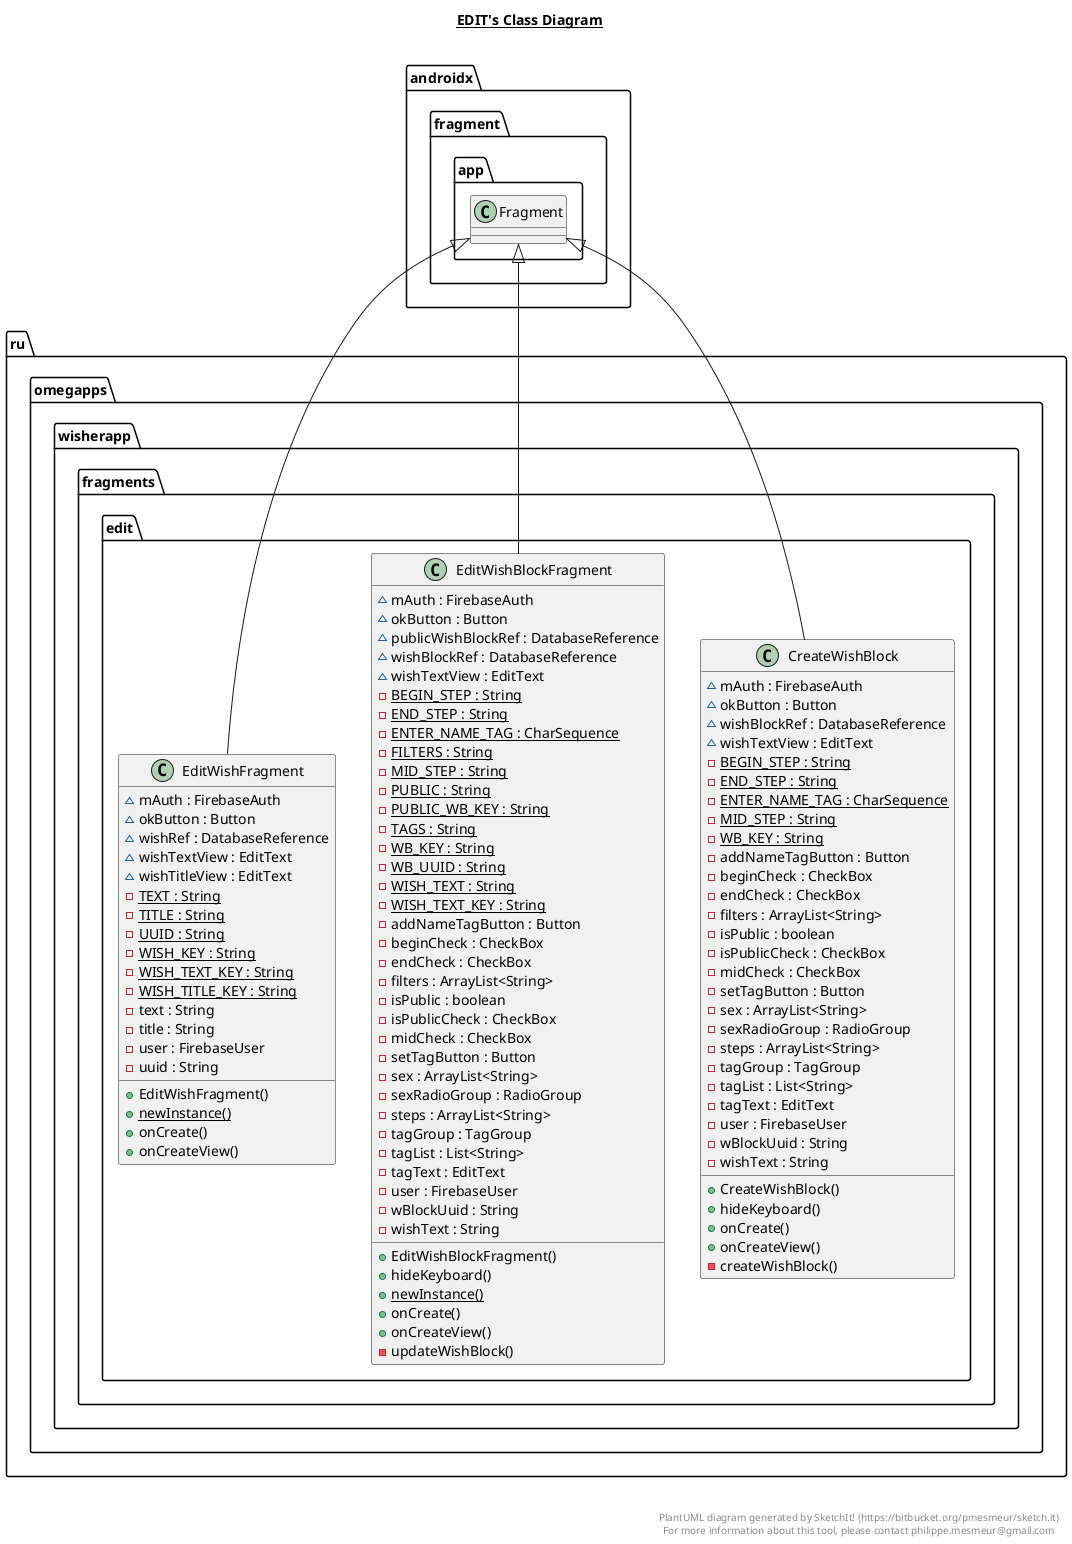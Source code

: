 @startuml

title __EDIT's Class Diagram__\n

  namespace ru.omegapps.wisherapp {
    namespace fragments {
      namespace edit {
        class ru.omegapps.wisherapp.fragments.edit.CreateWishBlock {
            ~ mAuth : FirebaseAuth
            ~ okButton : Button
            ~ wishBlockRef : DatabaseReference
            ~ wishTextView : EditText
            {static} - BEGIN_STEP : String
            {static} - END_STEP : String
            {static} - ENTER_NAME_TAG : CharSequence
            {static} - MID_STEP : String
            {static} - WB_KEY : String
            - addNameTagButton : Button
            - beginCheck : CheckBox
            - endCheck : CheckBox
            - filters : ArrayList<String>
            - isPublic : boolean
            - isPublicCheck : CheckBox
            - midCheck : CheckBox
            - setTagButton : Button
            - sex : ArrayList<String>
            - sexRadioGroup : RadioGroup
            - steps : ArrayList<String>
            - tagGroup : TagGroup
            - tagList : List<String>
            - tagText : EditText
            - user : FirebaseUser
            - wBlockUuid : String
            - wishText : String
            + CreateWishBlock()
            + hideKeyboard()
            + onCreate()
            + onCreateView()
            - createWishBlock()
        }
      }
    }
  }
  

  namespace ru.omegapps.wisherapp {
    namespace fragments {
      namespace edit {
        class ru.omegapps.wisherapp.fragments.edit.EditWishBlockFragment {
            ~ mAuth : FirebaseAuth
            ~ okButton : Button
            ~ publicWishBlockRef : DatabaseReference
            ~ wishBlockRef : DatabaseReference
            ~ wishTextView : EditText
            {static} - BEGIN_STEP : String
            {static} - END_STEP : String
            {static} - ENTER_NAME_TAG : CharSequence
            {static} - FILTERS : String
            {static} - MID_STEP : String
            {static} - PUBLIC : String
            {static} - PUBLIC_WB_KEY : String
            {static} - TAGS : String
            {static} - WB_KEY : String
            {static} - WB_UUID : String
            {static} - WISH_TEXT : String
            {static} - WISH_TEXT_KEY : String
            - addNameTagButton : Button
            - beginCheck : CheckBox
            - endCheck : CheckBox
            - filters : ArrayList<String>
            - isPublic : boolean
            - isPublicCheck : CheckBox
            - midCheck : CheckBox
            - setTagButton : Button
            - sex : ArrayList<String>
            - sexRadioGroup : RadioGroup
            - steps : ArrayList<String>
            - tagGroup : TagGroup
            - tagList : List<String>
            - tagText : EditText
            - user : FirebaseUser
            - wBlockUuid : String
            - wishText : String
            + EditWishBlockFragment()
            + hideKeyboard()
            {static} + newInstance()
            + onCreate()
            + onCreateView()
            - updateWishBlock()
        }
      }
    }
  }
  

  namespace ru.omegapps.wisherapp {
    namespace fragments {
      namespace edit {
        class ru.omegapps.wisherapp.fragments.edit.EditWishFragment {
            ~ mAuth : FirebaseAuth
            ~ okButton : Button
            ~ wishRef : DatabaseReference
            ~ wishTextView : EditText
            ~ wishTitleView : EditText
            {static} - TEXT : String
            {static} - TITLE : String
            {static} - UUID : String
            {static} - WISH_KEY : String
            {static} - WISH_TEXT_KEY : String
            {static} - WISH_TITLE_KEY : String
            - text : String
            - title : String
            - user : FirebaseUser
            - uuid : String
            + EditWishFragment()
            {static} + newInstance()
            + onCreate()
            + onCreateView()
        }
      }
    }
  }
  

  ru.omegapps.wisherapp.fragments.edit.CreateWishBlock -up-|> androidx.fragment.app.Fragment
  ru.omegapps.wisherapp.fragments.edit.EditWishBlockFragment -up-|> androidx.fragment.app.Fragment
  ru.omegapps.wisherapp.fragments.edit.EditWishFragment -up-|> androidx.fragment.app.Fragment


right footer


PlantUML diagram generated by SketchIt! (https://bitbucket.org/pmesmeur/sketch.it)
For more information about this tool, please contact philippe.mesmeur@gmail.com
endfooter

@enduml
